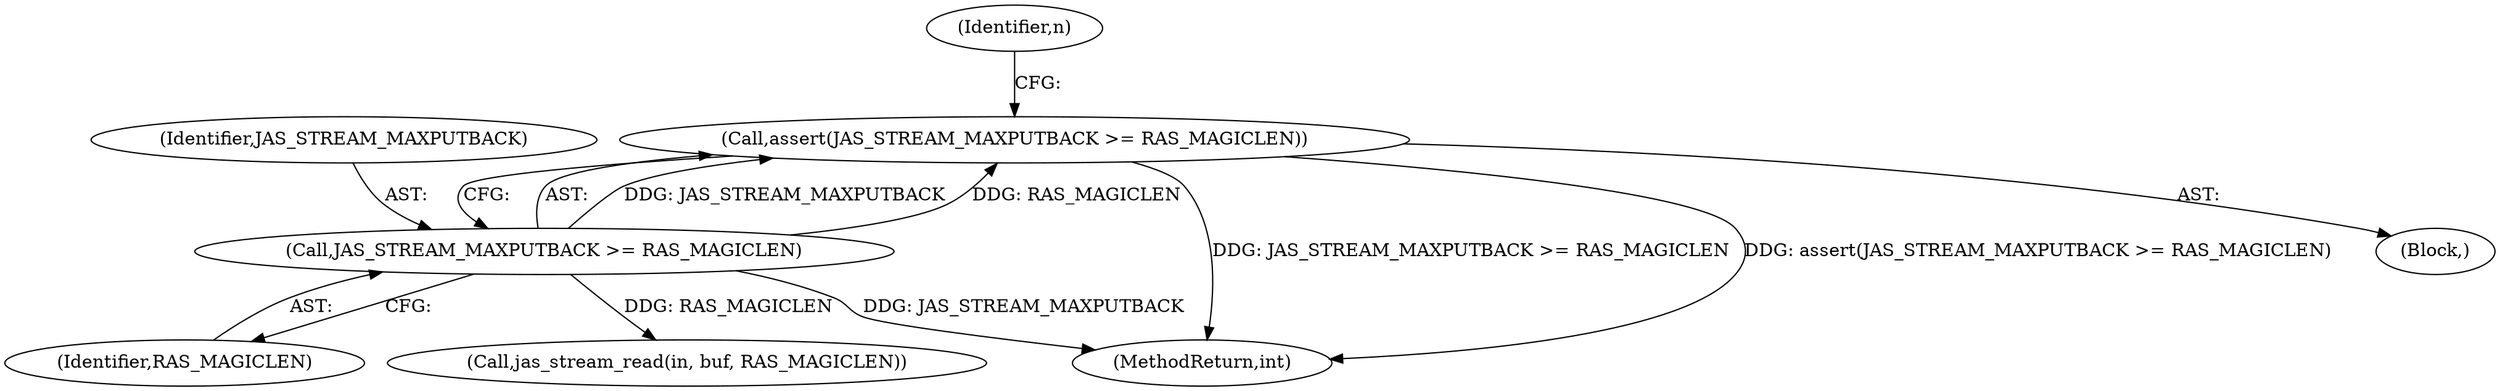 digraph "0_jasper_d42b2388f7f8e0332c846675133acea151fc557a_47@API" {
"1000111" [label="(Call,assert(JAS_STREAM_MAXPUTBACK >= RAS_MAGICLEN))"];
"1000112" [label="(Call,JAS_STREAM_MAXPUTBACK >= RAS_MAGICLEN)"];
"1000111" [label="(Call,assert(JAS_STREAM_MAXPUTBACK >= RAS_MAGICLEN))"];
"1000113" [label="(Identifier,JAS_STREAM_MAXPUTBACK)"];
"1000118" [label="(Identifier,n)"];
"1000119" [label="(Call,jas_stream_read(in, buf, RAS_MAGICLEN))"];
"1000112" [label="(Call,JAS_STREAM_MAXPUTBACK >= RAS_MAGICLEN)"];
"1000106" [label="(Block,)"];
"1000114" [label="(Identifier,RAS_MAGICLEN)"];
"1000199" [label="(MethodReturn,int)"];
"1000111" -> "1000106"  [label="AST: "];
"1000111" -> "1000112"  [label="CFG: "];
"1000112" -> "1000111"  [label="AST: "];
"1000118" -> "1000111"  [label="CFG: "];
"1000111" -> "1000199"  [label="DDG: JAS_STREAM_MAXPUTBACK >= RAS_MAGICLEN"];
"1000111" -> "1000199"  [label="DDG: assert(JAS_STREAM_MAXPUTBACK >= RAS_MAGICLEN)"];
"1000112" -> "1000111"  [label="DDG: JAS_STREAM_MAXPUTBACK"];
"1000112" -> "1000111"  [label="DDG: RAS_MAGICLEN"];
"1000112" -> "1000114"  [label="CFG: "];
"1000113" -> "1000112"  [label="AST: "];
"1000114" -> "1000112"  [label="AST: "];
"1000112" -> "1000199"  [label="DDG: JAS_STREAM_MAXPUTBACK"];
"1000112" -> "1000119"  [label="DDG: RAS_MAGICLEN"];
}
